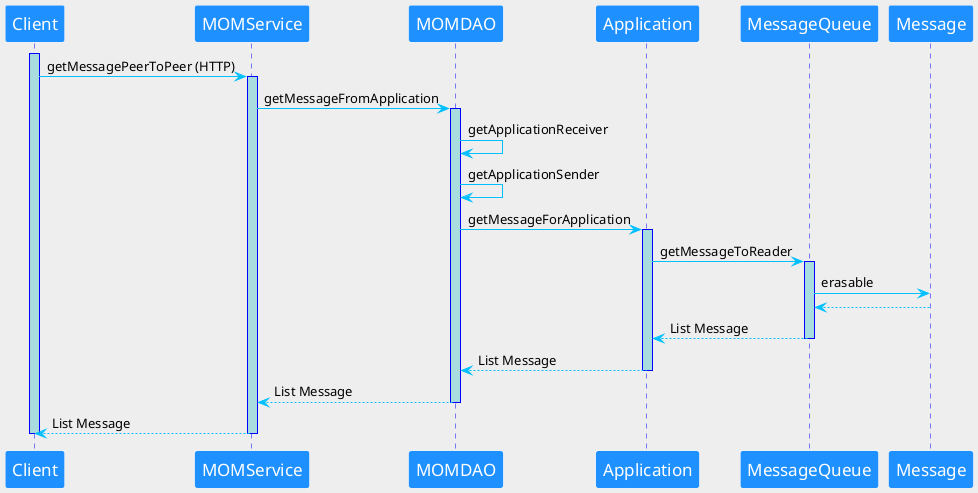 @startuml Diagramme_Interaction-getMessageTopic

skinparam backgroundColor #EEEEEE

skinparam sequence {
ArrowColor DeepSkyBlue
ActorBorderColor DeepSkyBlue
LifeLineBorderColor blue
LifeLineBackgroundColor #A9DCDF

ParticipantBorderColor white
ParticipantBackgroundColor DodgerBlue
ParticipantFontName Impact
ParticipantFontSize 17
ParticipantFontColor white
}

participant Client
activate Client
Client -> MOMService: getMessagePeerToPeer (HTTP)
activate MOMService

MOMService -> MOMDAO: getMessageFromApplication
activate MOMDAO

MOMDAO -> MOMDAO: getApplicationReceiver
MOMDAO -> MOMDAO: getApplicationSender


MOMDAO -> Application: getMessageForApplication
activate Application

Application -> MessageQueue: getMessageToReader
activate MessageQueue

MessageQueue -> Message: erasable
Message --> MessageQueue

MessageQueue --> Application: List Message
deactivate MessageQueue
Application --> MOMDAO: List Message
deactivate Application
MOMDAO --> MOMService: List Message
deactivate MOMDAO
MOMService --> Client: List Message
deactivate MOMService
deactivate Client


@enduml

'alt successful case
'else something
'end